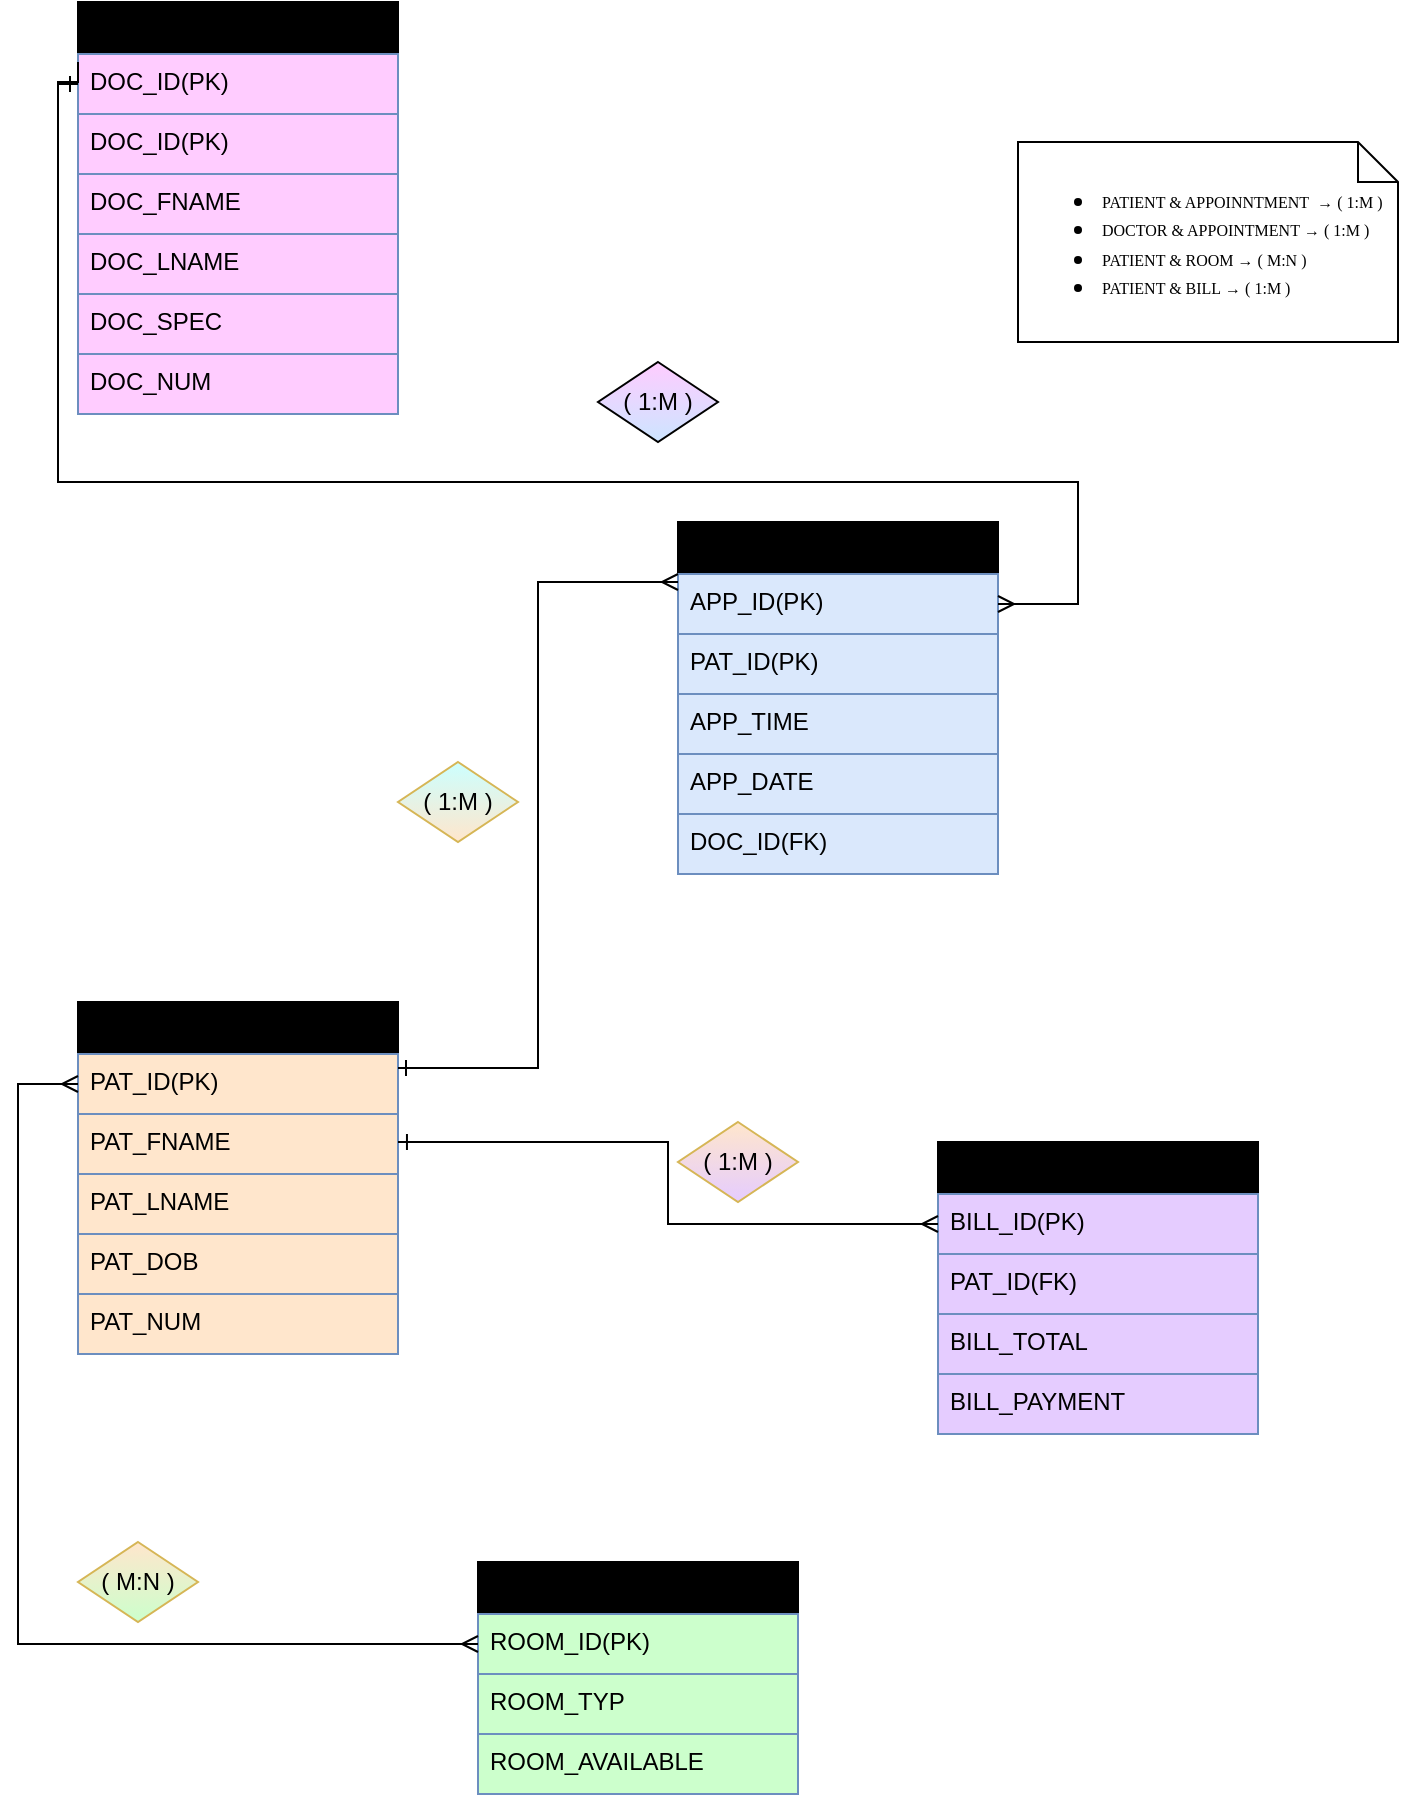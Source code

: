 <mxfile version="26.0.16">
  <diagram name="Page-1" id="u-sXD7QRpJp7U-iQ0juP">
    <mxGraphModel dx="1985" dy="985" grid="1" gridSize="10" guides="1" tooltips="1" connect="1" arrows="1" fold="1" page="1" pageScale="1" pageWidth="850" pageHeight="1100" math="0" shadow="0">
      <root>
        <mxCell id="0" />
        <mxCell id="1" parent="0" />
        <mxCell id="hZAVBjUfhai6lHua68CX-14" value="DOCTOR" style="swimlane;fontStyle=0;childLayout=stackLayout;horizontal=1;startSize=26;horizontalStack=0;resizeParent=1;resizeParentMax=0;resizeLast=0;collapsible=1;marginBottom=0;align=center;fontSize=14;fillStyle=solid;fillColor=#FF54E2;gradientColor=light-dark(#de98f1, #ededed);swimlaneFillColor=#FF99FF;rounded=0;swimlaneLine=1;glass=0;" vertex="1" parent="1">
          <mxGeometry x="80" y="10" width="160" height="206" as="geometry" />
        </mxCell>
        <mxCell id="hZAVBjUfhai6lHua68CX-54" value="DOC_ID(PK)" style="text;strokeColor=#6c8ebf;fillColor=#FFCCFF;spacingLeft=4;spacingRight=4;overflow=hidden;rotatable=0;points=[[0,0.5],[1,0.5]];portConstraint=eastwest;fontSize=12;whiteSpace=wrap;html=1;" vertex="1" parent="hZAVBjUfhai6lHua68CX-14">
          <mxGeometry y="26" width="160" height="30" as="geometry" />
        </mxCell>
        <mxCell id="hZAVBjUfhai6lHua68CX-15" value="DOC_ID(PK)" style="text;strokeColor=#6c8ebf;fillColor=#FFCCFF;spacingLeft=4;spacingRight=4;overflow=hidden;rotatable=0;points=[[0,0.5],[1,0.5]];portConstraint=eastwest;fontSize=12;whiteSpace=wrap;html=1;" vertex="1" parent="hZAVBjUfhai6lHua68CX-14">
          <mxGeometry y="56" width="160" height="30" as="geometry" />
        </mxCell>
        <mxCell id="hZAVBjUfhai6lHua68CX-19" value="DOC_FNAME" style="text;strokeColor=#6c8ebf;fillColor=#FFCCFF;spacingLeft=4;spacingRight=4;overflow=hidden;rotatable=0;points=[[0,0.5],[1,0.5]];portConstraint=eastwest;fontSize=12;whiteSpace=wrap;html=1;" vertex="1" parent="hZAVBjUfhai6lHua68CX-14">
          <mxGeometry y="86" width="160" height="30" as="geometry" />
        </mxCell>
        <mxCell id="hZAVBjUfhai6lHua68CX-18" value="DOC_LNAME" style="text;strokeColor=#6c8ebf;fillColor=#FFCCFF;spacingLeft=4;spacingRight=4;overflow=hidden;rotatable=0;points=[[0,0.5],[1,0.5]];portConstraint=eastwest;fontSize=12;whiteSpace=wrap;html=1;" vertex="1" parent="hZAVBjUfhai6lHua68CX-14">
          <mxGeometry y="116" width="160" height="30" as="geometry" />
        </mxCell>
        <mxCell id="hZAVBjUfhai6lHua68CX-16" value="DOC_SPEC" style="text;strokeColor=#6c8ebf;fillColor=#FFCCFF;spacingLeft=4;spacingRight=4;overflow=hidden;rotatable=0;points=[[0,0.5],[1,0.5]];portConstraint=eastwest;fontSize=12;whiteSpace=wrap;html=1;" vertex="1" parent="hZAVBjUfhai6lHua68CX-14">
          <mxGeometry y="146" width="160" height="30" as="geometry" />
        </mxCell>
        <mxCell id="hZAVBjUfhai6lHua68CX-17" value="DOC_NUM" style="text;strokeColor=#6c8ebf;fillColor=#FFCCFF;spacingLeft=4;spacingRight=4;overflow=hidden;rotatable=0;points=[[0,0.5],[1,0.5]];portConstraint=eastwest;fontSize=12;whiteSpace=wrap;html=1;" vertex="1" parent="hZAVBjUfhai6lHua68CX-14">
          <mxGeometry y="176" width="160" height="30" as="geometry" />
        </mxCell>
        <mxCell id="hZAVBjUfhai6lHua68CX-25" value="APPOINTMENT" style="swimlane;fontStyle=0;childLayout=stackLayout;horizontal=1;startSize=26;horizontalStack=0;resizeParent=1;resizeParentMax=0;resizeLast=0;collapsible=1;marginBottom=0;align=center;fontSize=14;fillStyle=solid;fillColor=#3B69FF;gradientColor=light-dark(#c9dafd, #ededed);swimlaneFillColor=#FF99FF;rounded=0;swimlaneLine=1;glass=0;" vertex="1" parent="1">
          <mxGeometry x="380" y="270" width="160" height="176" as="geometry" />
        </mxCell>
        <mxCell id="hZAVBjUfhai6lHua68CX-26" value="APP_&lt;span style=&quot;background-color: transparent; color: light-dark(rgb(0, 0, 0), rgb(255, 255, 255));&quot;&gt;ID(PK)&lt;/span&gt;" style="text;strokeColor=#6c8ebf;fillColor=#dae8fc;spacingLeft=4;spacingRight=4;overflow=hidden;rotatable=0;points=[[0,0.5],[1,0.5]];portConstraint=eastwest;fontSize=12;whiteSpace=wrap;html=1;" vertex="1" parent="hZAVBjUfhai6lHua68CX-25">
          <mxGeometry y="26" width="160" height="30" as="geometry" />
        </mxCell>
        <mxCell id="hZAVBjUfhai6lHua68CX-27" value="PAT_ID(PK)" style="text;strokeColor=#6c8ebf;fillColor=#dae8fc;spacingLeft=4;spacingRight=4;overflow=hidden;rotatable=0;points=[[0,0.5],[1,0.5]];portConstraint=eastwest;fontSize=12;whiteSpace=wrap;html=1;" vertex="1" parent="hZAVBjUfhai6lHua68CX-25">
          <mxGeometry y="56" width="160" height="30" as="geometry" />
        </mxCell>
        <mxCell id="hZAVBjUfhai6lHua68CX-28" value="APP_TIME" style="text;strokeColor=#6c8ebf;fillColor=#dae8fc;spacingLeft=4;spacingRight=4;overflow=hidden;rotatable=0;points=[[0,0.5],[1,0.5]];portConstraint=eastwest;fontSize=12;whiteSpace=wrap;html=1;" vertex="1" parent="hZAVBjUfhai6lHua68CX-25">
          <mxGeometry y="86" width="160" height="30" as="geometry" />
        </mxCell>
        <mxCell id="hZAVBjUfhai6lHua68CX-29" value="APP_DATE" style="text;strokeColor=#6c8ebf;fillColor=#dae8fc;spacingLeft=4;spacingRight=4;overflow=hidden;rotatable=0;points=[[0,0.5],[1,0.5]];portConstraint=eastwest;fontSize=12;whiteSpace=wrap;html=1;align=left;" vertex="1" parent="hZAVBjUfhai6lHua68CX-25">
          <mxGeometry y="116" width="160" height="30" as="geometry" />
        </mxCell>
        <mxCell id="hZAVBjUfhai6lHua68CX-30" value="DOC_ID(FK)" style="text;strokeColor=#6c8ebf;fillColor=#dae8fc;spacingLeft=4;spacingRight=4;overflow=hidden;rotatable=0;points=[[0,0.5],[1,0.5]];portConstraint=eastwest;fontSize=12;whiteSpace=wrap;html=1;" vertex="1" parent="hZAVBjUfhai6lHua68CX-25">
          <mxGeometry y="146" width="160" height="30" as="geometry" />
        </mxCell>
        <mxCell id="hZAVBjUfhai6lHua68CX-31" value="PATIENT" style="swimlane;fontStyle=0;childLayout=stackLayout;horizontal=1;startSize=26;horizontalStack=0;resizeParent=1;resizeParentMax=0;resizeLast=0;collapsible=1;marginBottom=0;align=center;fontSize=14;fillStyle=solid;fillColor=#FF8000;gradientColor=light-dark(#f3c0aa, #ededed);swimlaneFillColor=#FF99FF;rounded=0;swimlaneLine=1;glass=0;" vertex="1" parent="1">
          <mxGeometry x="80" y="510" width="160" height="176" as="geometry" />
        </mxCell>
        <mxCell id="hZAVBjUfhai6lHua68CX-32" value="PAT_ID(PK)" style="text;strokeColor=#6c8ebf;fillColor=#FFE6CC;spacingLeft=4;spacingRight=4;overflow=hidden;rotatable=0;points=[[0,0.5],[1,0.5]];portConstraint=eastwest;fontSize=12;whiteSpace=wrap;html=1;" vertex="1" parent="hZAVBjUfhai6lHua68CX-31">
          <mxGeometry y="26" width="160" height="30" as="geometry" />
        </mxCell>
        <mxCell id="hZAVBjUfhai6lHua68CX-33" value="PAT_FNAME" style="text;strokeColor=#6c8ebf;fillColor=#FFE6CC;spacingLeft=4;spacingRight=4;overflow=hidden;rotatable=0;points=[[0,0.5],[1,0.5]];portConstraint=eastwest;fontSize=12;whiteSpace=wrap;html=1;" vertex="1" parent="hZAVBjUfhai6lHua68CX-31">
          <mxGeometry y="56" width="160" height="30" as="geometry" />
        </mxCell>
        <mxCell id="hZAVBjUfhai6lHua68CX-34" value="PAT_LNAME" style="text;strokeColor=#6c8ebf;fillColor=#FFE6CC;spacingLeft=4;spacingRight=4;overflow=hidden;rotatable=0;points=[[0,0.5],[1,0.5]];portConstraint=eastwest;fontSize=12;whiteSpace=wrap;html=1;" vertex="1" parent="hZAVBjUfhai6lHua68CX-31">
          <mxGeometry y="86" width="160" height="30" as="geometry" />
        </mxCell>
        <mxCell id="hZAVBjUfhai6lHua68CX-35" value="PAT_DOB" style="text;strokeColor=#6c8ebf;fillColor=#FFE6CC;spacingLeft=4;spacingRight=4;overflow=hidden;rotatable=0;points=[[0,0.5],[1,0.5]];portConstraint=eastwest;fontSize=12;whiteSpace=wrap;html=1;" vertex="1" parent="hZAVBjUfhai6lHua68CX-31">
          <mxGeometry y="116" width="160" height="30" as="geometry" />
        </mxCell>
        <mxCell id="hZAVBjUfhai6lHua68CX-36" value="PAT_NUM" style="text;strokeColor=#6c8ebf;fillColor=#FFE6CC;spacingLeft=4;spacingRight=4;overflow=hidden;rotatable=0;points=[[0,0.5],[1,0.5]];portConstraint=eastwest;fontSize=12;whiteSpace=wrap;html=1;" vertex="1" parent="hZAVBjUfhai6lHua68CX-31">
          <mxGeometry y="146" width="160" height="30" as="geometry" />
        </mxCell>
        <mxCell id="hZAVBjUfhai6lHua68CX-39" value="ROOM" style="swimlane;fontStyle=0;childLayout=stackLayout;horizontal=1;startSize=26;horizontalStack=0;resizeParent=1;resizeParentMax=0;resizeLast=0;collapsible=1;marginBottom=0;align=center;fontSize=14;fillStyle=solid;fillColor=#009900;gradientColor=light-dark(#99FF99,#EDEDED);swimlaneFillColor=#FF99FF;rounded=0;swimlaneLine=1;glass=0;" vertex="1" parent="1">
          <mxGeometry x="280" y="790" width="160" height="116" as="geometry" />
        </mxCell>
        <mxCell id="hZAVBjUfhai6lHua68CX-40" value="ROOM_ID(PK)" style="text;strokeColor=#6c8ebf;fillColor=#CCFFCC;spacingLeft=4;spacingRight=4;overflow=hidden;rotatable=0;points=[[0,0.5],[1,0.5]];portConstraint=eastwest;fontSize=12;whiteSpace=wrap;html=1;" vertex="1" parent="hZAVBjUfhai6lHua68CX-39">
          <mxGeometry y="26" width="160" height="30" as="geometry" />
        </mxCell>
        <mxCell id="hZAVBjUfhai6lHua68CX-41" value="ROOM_TYP" style="text;strokeColor=#6c8ebf;fillColor=#CCFFCC;spacingLeft=4;spacingRight=4;overflow=hidden;rotatable=0;points=[[0,0.5],[1,0.5]];portConstraint=eastwest;fontSize=12;whiteSpace=wrap;html=1;" vertex="1" parent="hZAVBjUfhai6lHua68CX-39">
          <mxGeometry y="56" width="160" height="30" as="geometry" />
        </mxCell>
        <mxCell id="hZAVBjUfhai6lHua68CX-42" value="ROOM_AVAILABLE" style="text;strokeColor=#6c8ebf;fillColor=#CCFFCC;spacingLeft=4;spacingRight=4;overflow=hidden;rotatable=0;points=[[0,0.5],[1,0.5]];portConstraint=eastwest;fontSize=12;whiteSpace=wrap;html=1;" vertex="1" parent="hZAVBjUfhai6lHua68CX-39">
          <mxGeometry y="86" width="160" height="30" as="geometry" />
        </mxCell>
        <mxCell id="hZAVBjUfhai6lHua68CX-45" value="BILL" style="swimlane;fontStyle=0;childLayout=stackLayout;horizontal=1;startSize=26;horizontalStack=0;resizeParent=1;resizeParentMax=0;resizeLast=0;collapsible=1;marginBottom=0;align=center;fontSize=14;fillStyle=solid;fillColor=#6600CC;gradientColor=light-dark(#CC99FF,#EDEDED);swimlaneFillColor=#FF99FF;rounded=0;swimlaneLine=1;glass=0;" vertex="1" parent="1">
          <mxGeometry x="510" y="580" width="160" height="146" as="geometry" />
        </mxCell>
        <mxCell id="hZAVBjUfhai6lHua68CX-46" value="BILL_ID(PK)" style="text;strokeColor=#6c8ebf;fillColor=#E5CCFF;spacingLeft=4;spacingRight=4;overflow=hidden;rotatable=0;points=[[0,0.5],[1,0.5]];portConstraint=eastwest;fontSize=12;whiteSpace=wrap;html=1;" vertex="1" parent="hZAVBjUfhai6lHua68CX-45">
          <mxGeometry y="26" width="160" height="30" as="geometry" />
        </mxCell>
        <mxCell id="hZAVBjUfhai6lHua68CX-47" value="PAT_ID(FK)" style="text;strokeColor=#6c8ebf;fillColor=#E5CCFF;spacingLeft=4;spacingRight=4;overflow=hidden;rotatable=0;points=[[0,0.5],[1,0.5]];portConstraint=eastwest;fontSize=12;whiteSpace=wrap;html=1;" vertex="1" parent="hZAVBjUfhai6lHua68CX-45">
          <mxGeometry y="56" width="160" height="30" as="geometry" />
        </mxCell>
        <mxCell id="hZAVBjUfhai6lHua68CX-48" value="BILL_TOTAL" style="text;strokeColor=#6c8ebf;fillColor=#E5CCFF;spacingLeft=4;spacingRight=4;overflow=hidden;rotatable=0;points=[[0,0.5],[1,0.5]];portConstraint=eastwest;fontSize=12;whiteSpace=wrap;html=1;" vertex="1" parent="hZAVBjUfhai6lHua68CX-45">
          <mxGeometry y="86" width="160" height="30" as="geometry" />
        </mxCell>
        <mxCell id="hZAVBjUfhai6lHua68CX-49" value="BILL_PAYMENT" style="text;strokeColor=#6c8ebf;fillColor=#E5CCFF;spacingLeft=4;spacingRight=4;overflow=hidden;rotatable=0;points=[[0,0.5],[1,0.5]];portConstraint=eastwest;fontSize=12;whiteSpace=wrap;html=1;" vertex="1" parent="hZAVBjUfhai6lHua68CX-45">
          <mxGeometry y="116" width="160" height="30" as="geometry" />
        </mxCell>
        <mxCell id="hZAVBjUfhai6lHua68CX-57" value="" style="edgeStyle=orthogonalEdgeStyle;fontSize=12;html=1;endArrow=ERone;endFill=1;rounded=0;entryX=0;entryY=0.5;entryDx=0;entryDy=0;" edge="1" parent="1" target="hZAVBjUfhai6lHua68CX-54">
          <mxGeometry width="100" height="100" relative="1" as="geometry">
            <mxPoint x="580.404" y="250" as="sourcePoint" />
            <mxPoint x="70" y="50" as="targetPoint" />
            <Array as="points">
              <mxPoint x="520" y="250" />
              <mxPoint x="70" y="250" />
              <mxPoint x="70" y="51" />
            </Array>
          </mxGeometry>
        </mxCell>
        <mxCell id="hZAVBjUfhai6lHua68CX-58" value="" style="edgeStyle=orthogonalEdgeStyle;fontSize=12;html=1;endArrow=ERmany;rounded=0;exitX=0;exitY=0.5;exitDx=0;exitDy=0;" edge="1" parent="1">
          <mxGeometry width="100" height="100" relative="1" as="geometry">
            <mxPoint x="80" y="40" as="sourcePoint" />
            <mxPoint x="540" y="311" as="targetPoint" />
            <Array as="points">
              <mxPoint x="80" y="50" />
              <mxPoint x="70" y="50" />
              <mxPoint x="70" y="250" />
              <mxPoint x="580" y="250" />
              <mxPoint x="580" y="311" />
            </Array>
          </mxGeometry>
        </mxCell>
        <mxCell id="hZAVBjUfhai6lHua68CX-60" value="" style="edgeStyle=elbowEdgeStyle;fontSize=12;html=1;endArrow=ERmany;rounded=0;entryX=0;entryY=0.5;entryDx=0;entryDy=0;exitX=1;exitY=0.25;exitDx=0;exitDy=0;" edge="1" parent="1">
          <mxGeometry width="100" height="100" relative="1" as="geometry">
            <mxPoint x="240" y="543" as="sourcePoint" />
            <mxPoint x="380" y="300" as="targetPoint" />
          </mxGeometry>
        </mxCell>
        <mxCell id="hZAVBjUfhai6lHua68CX-61" value="" style="edgeStyle=elbowEdgeStyle;fontSize=12;html=1;endArrow=ERone;endFill=1;rounded=0;entryX=1;entryY=0.5;entryDx=0;entryDy=0;" edge="1" parent="1">
          <mxGeometry width="100" height="100" relative="1" as="geometry">
            <mxPoint x="370" y="300" as="sourcePoint" />
            <mxPoint x="240" y="543" as="targetPoint" />
            <Array as="points">
              <mxPoint x="310" y="432" />
            </Array>
          </mxGeometry>
        </mxCell>
        <mxCell id="hZAVBjUfhai6lHua68CX-62" value="" style="edgeStyle=elbowEdgeStyle;fontSize=12;html=1;endArrow=ERone;endFill=1;rounded=0;entryX=1.003;entryY=0.841;entryDx=0;entryDy=0;entryPerimeter=0;exitX=0;exitY=0.5;exitDx=0;exitDy=0;" edge="1" parent="1" source="hZAVBjUfhai6lHua68CX-46">
          <mxGeometry width="100" height="100" relative="1" as="geometry">
            <mxPoint x="510" y="639.77" as="sourcePoint" />
            <mxPoint x="240.48" y="580" as="targetPoint" />
          </mxGeometry>
        </mxCell>
        <mxCell id="hZAVBjUfhai6lHua68CX-63" value="" style="edgeStyle=elbowEdgeStyle;fontSize=12;html=1;endArrow=ERmany;rounded=0;entryX=0;entryY=0.5;entryDx=0;entryDy=0;" edge="1" parent="1" target="hZAVBjUfhai6lHua68CX-46">
          <mxGeometry width="100" height="100" relative="1" as="geometry">
            <mxPoint x="240" y="580" as="sourcePoint" />
            <mxPoint x="250" y="430" as="targetPoint" />
          </mxGeometry>
        </mxCell>
        <mxCell id="hZAVBjUfhai6lHua68CX-65" value="" style="edgeStyle=orthogonalEdgeStyle;fontSize=12;html=1;endArrow=ERmany;startArrow=ERmany;rounded=0;entryX=0;entryY=0.5;entryDx=0;entryDy=0;exitX=0;exitY=0.5;exitDx=0;exitDy=0;" edge="1" parent="1" source="hZAVBjUfhai6lHua68CX-40" target="hZAVBjUfhai6lHua68CX-32">
          <mxGeometry width="100" height="100" relative="1" as="geometry">
            <mxPoint x="150" y="710" as="sourcePoint" />
            <mxPoint x="250" y="610" as="targetPoint" />
            <Array as="points">
              <mxPoint x="50" y="831" />
              <mxPoint x="50" y="551" />
            </Array>
          </mxGeometry>
        </mxCell>
        <mxCell id="hZAVBjUfhai6lHua68CX-66" value="( 1:M )" style="shape=rhombus;perimeter=rhombusPerimeter;whiteSpace=wrap;html=1;align=center;fillColor=#FFCCFF;gradientColor=#CCE5FF;" vertex="1" parent="1">
          <mxGeometry x="340" y="190" width="60" height="40" as="geometry" />
        </mxCell>
        <mxCell id="hZAVBjUfhai6lHua68CX-67" value="( 1:M )" style="shape=rhombus;perimeter=rhombusPerimeter;whiteSpace=wrap;html=1;align=center;fillColor=#CCFFFF;strokeColor=#d6b656;gradientColor=#FFE6CC;" vertex="1" parent="1">
          <mxGeometry x="240" y="390" width="60" height="40" as="geometry" />
        </mxCell>
        <mxCell id="hZAVBjUfhai6lHua68CX-68" value="( 1:M )" style="shape=rhombus;perimeter=rhombusPerimeter;whiteSpace=wrap;html=1;align=center;fillColor=#FFE6CC;strokeColor=#d6b656;gradientColor=#E5CCFF;" vertex="1" parent="1">
          <mxGeometry x="380" y="570" width="60" height="40" as="geometry" />
        </mxCell>
        <mxCell id="hZAVBjUfhai6lHua68CX-69" value="( M:N )" style="shape=rhombus;perimeter=rhombusPerimeter;whiteSpace=wrap;html=1;align=center;fillColor=#FFE6CC;strokeColor=#d6b656;gradientColor=#CCFFCC;" vertex="1" parent="1">
          <mxGeometry x="80" y="780" width="60" height="40" as="geometry" />
        </mxCell>
        <mxCell id="hZAVBjUfhai6lHua68CX-70" value="&lt;ul&gt;&lt;li&gt;&lt;font style=&quot;font-size: 8px;&quot; face=&quot;Times New Roman&quot;&gt;PATIENT &amp;amp; APPOINNTMENT&amp;nbsp;&amp;nbsp;→ ( 1:M )&lt;/font&gt;&lt;br&gt;&lt;/li&gt;&lt;li&gt;&lt;font style=&quot;font-size: 8px;&quot; face=&quot;Times New Roman&quot;&gt;DOCTOR &amp;amp; APPOINTMENT&amp;nbsp;&lt;/font&gt;&lt;font face=&quot;Times New Roman&quot;&gt;&lt;span style=&quot;font-size: 8px;&quot;&gt;→ ( 1:M )&lt;/span&gt;&lt;/font&gt;&lt;/li&gt;&lt;li&gt;&lt;font face=&quot;Times New Roman&quot;&gt;&lt;span style=&quot;font-size: 8px;&quot;&gt;PATIENT &amp;amp; ROOM&amp;nbsp;→ ( M:N )&lt;/span&gt;&lt;/font&gt;&lt;/li&gt;&lt;li&gt;&lt;font face=&quot;Times New Roman&quot;&gt;&lt;span style=&quot;font-size: 8px;&quot;&gt;PATIENT &amp;amp; BILL&amp;nbsp;→ ( 1:M )&lt;/span&gt;&lt;/font&gt;&lt;/li&gt;&lt;/ul&gt;" style="shape=note;size=20;whiteSpace=wrap;html=1;align=left;" vertex="1" parent="1">
          <mxGeometry x="550" y="80" width="190" height="100" as="geometry" />
        </mxCell>
      </root>
    </mxGraphModel>
  </diagram>
</mxfile>
